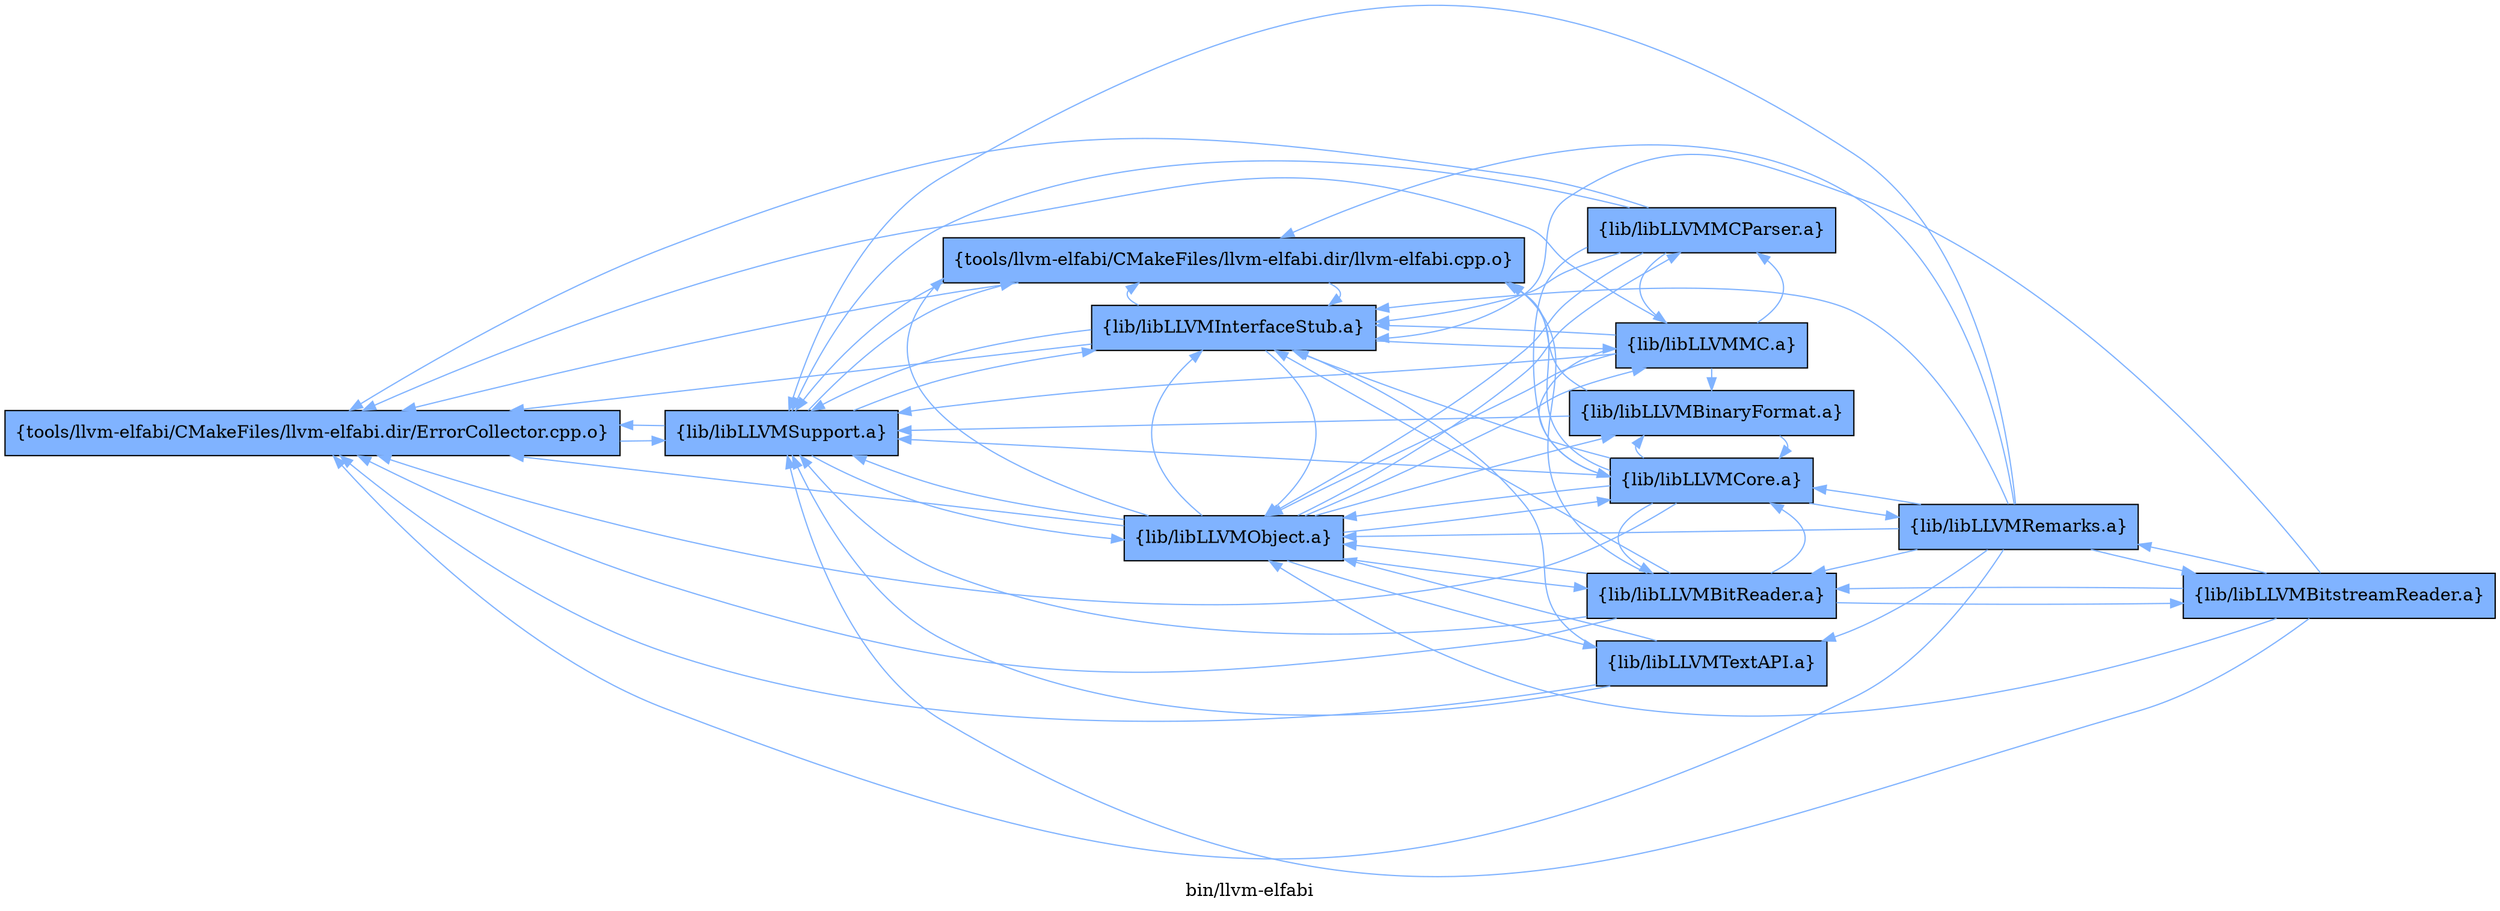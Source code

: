 digraph "bin/llvm-elfabi" {
	label="bin/llvm-elfabi";
	rankdir=LR;
	{ rank=same; Node0x5559d7de6798;  }
	{ rank=same; Node0x5559d7de61f8;  }
	{ rank=same; Node0x5559d7de66f8; Node0x5559d7de6bf8; Node0x5559d7de69c8;  }
	{ rank=same; Node0x5559d7de39f8; Node0x5559d7de3ef8; Node0x5559d7de7ff8; Node0x5559d7de7af8; Node0x5559d7de43f8; Node0x5559d7de5cf8;  }

	Node0x5559d7de6798 [shape=record,shape=box,group=1,style=filled,fillcolor="0.600000 0.5 1",label="{tools/llvm-elfabi/CMakeFiles/llvm-elfabi.dir/ErrorCollector.cpp.o}"];
	Node0x5559d7de6798 -> Node0x5559d7de61f8[color="0.600000 0.5 1"];
	Node0x5559d7de61f8 [shape=record,shape=box,group=1,style=filled,fillcolor="0.600000 0.5 1",label="{lib/libLLVMSupport.a}"];
	Node0x5559d7de61f8 -> Node0x5559d7de66f8[color="0.600000 0.5 1"];
	Node0x5559d7de61f8 -> Node0x5559d7de6bf8[color="0.600000 0.5 1"];
	Node0x5559d7de61f8 -> Node0x5559d7de6798[color="0.600000 0.5 1"];
	Node0x5559d7de61f8 -> Node0x5559d7de69c8[color="0.600000 0.5 1"];
	Node0x5559d7de69c8 [shape=record,shape=box,group=1,style=filled,fillcolor="0.600000 0.5 1",label="{tools/llvm-elfabi/CMakeFiles/llvm-elfabi.dir/llvm-elfabi.cpp.o}"];
	Node0x5559d7de69c8 -> Node0x5559d7de6798[color="0.600000 0.5 1"];
	Node0x5559d7de69c8 -> Node0x5559d7de6bf8[color="0.600000 0.5 1"];
	Node0x5559d7de69c8 -> Node0x5559d7de61f8[color="0.600000 0.5 1"];
	Node0x5559d7de6bf8 [shape=record,shape=box,group=1,style=filled,fillcolor="0.600000 0.5 1",label="{lib/libLLVMInterfaceStub.a}"];
	Node0x5559d7de6bf8 -> Node0x5559d7de6798[color="0.600000 0.5 1"];
	Node0x5559d7de6bf8 -> Node0x5559d7de69c8[color="0.600000 0.5 1"];
	Node0x5559d7de6bf8 -> Node0x5559d7de66f8[color="0.600000 0.5 1"];
	Node0x5559d7de6bf8 -> Node0x5559d7de61f8[color="0.600000 0.5 1"];
	Node0x5559d7de6bf8 -> Node0x5559d7de3ef8[color="0.600000 0.5 1"];
	Node0x5559d7de66f8 [shape=record,shape=box,group=1,style=filled,fillcolor="0.600000 0.5 1",label="{lib/libLLVMObject.a}"];
	Node0x5559d7de66f8 -> Node0x5559d7de69c8[color="0.600000 0.5 1"];
	Node0x5559d7de66f8 -> Node0x5559d7de6bf8[color="0.600000 0.5 1"];
	Node0x5559d7de66f8 -> Node0x5559d7de61f8[color="0.600000 0.5 1"];
	Node0x5559d7de66f8 -> Node0x5559d7de39f8[color="0.600000 0.5 1"];
	Node0x5559d7de66f8 -> Node0x5559d7de6798[color="0.600000 0.5 1"];
	Node0x5559d7de66f8 -> Node0x5559d7de3ef8[color="0.600000 0.5 1"];
	Node0x5559d7de66f8 -> Node0x5559d7de7ff8[color="0.600000 0.5 1"];
	Node0x5559d7de66f8 -> Node0x5559d7de7af8[color="0.600000 0.5 1"];
	Node0x5559d7de66f8 -> Node0x5559d7de43f8[color="0.600000 0.5 1"];
	Node0x5559d7de66f8 -> Node0x5559d7de5cf8[color="0.600000 0.5 1"];
	Node0x5559d7de3ef8 [shape=record,shape=box,group=1,style=filled,fillcolor="0.600000 0.5 1",label="{lib/libLLVMMC.a}"];
	Node0x5559d7de3ef8 -> Node0x5559d7de66f8[color="0.600000 0.5 1"];
	Node0x5559d7de3ef8 -> Node0x5559d7de61f8[color="0.600000 0.5 1"];
	Node0x5559d7de3ef8 -> Node0x5559d7de7af8[color="0.600000 0.5 1"];
	Node0x5559d7de3ef8 -> Node0x5559d7de6bf8[color="0.600000 0.5 1"];
	Node0x5559d7de3ef8 -> Node0x5559d7de43f8[color="0.600000 0.5 1"];
	Node0x5559d7de3ef8 -> Node0x5559d7de39f8[color="0.600000 0.5 1"];
	Node0x5559d7de3ef8 -> Node0x5559d7de6798[color="0.600000 0.5 1"];
	Node0x5559d7de39f8 [shape=record,shape=box,group=1,style=filled,fillcolor="0.600000 0.5 1",label="{lib/libLLVMBinaryFormat.a}"];
	Node0x5559d7de39f8 -> Node0x5559d7de7af8[color="0.600000 0.5 1"];
	Node0x5559d7de39f8 -> Node0x5559d7de69c8[color="0.600000 0.5 1"];
	Node0x5559d7de39f8 -> Node0x5559d7de61f8[color="0.600000 0.5 1"];
	Node0x5559d7de7ff8 [shape=record,shape=box,group=1,style=filled,fillcolor="0.600000 0.5 1",label="{lib/libLLVMBitReader.a}"];
	Node0x5559d7de7ff8 -> Node0x5559d7de6798[color="0.600000 0.5 1"];
	Node0x5559d7de7ff8 -> Node0x5559d7de69c8[color="0.600000 0.5 1"];
	Node0x5559d7de7ff8 -> Node0x5559d7de6bf8[color="0.600000 0.5 1"];
	Node0x5559d7de7ff8 -> Node0x5559d7de66f8[color="0.600000 0.5 1"];
	Node0x5559d7de7ff8 -> Node0x5559d7de61f8[color="0.600000 0.5 1"];
	Node0x5559d7de7ff8 -> Node0x5559d7de7af8[color="0.600000 0.5 1"];
	Node0x5559d7de7ff8 -> Node0x5559d7de70f8[color="0.600000 0.5 1"];
	Node0x5559d7de7af8 [shape=record,shape=box,group=1,style=filled,fillcolor="0.600000 0.5 1",label="{lib/libLLVMCore.a}"];
	Node0x5559d7de7af8 -> Node0x5559d7de66f8[color="0.600000 0.5 1"];
	Node0x5559d7de7af8 -> Node0x5559d7de61f8[color="0.600000 0.5 1"];
	Node0x5559d7de7af8 -> Node0x5559d7de7ff8[color="0.600000 0.5 1"];
	Node0x5559d7de7af8 -> Node0x5559d7de39f8[color="0.600000 0.5 1"];
	Node0x5559d7de7af8 -> Node0x5559d7de69c8[color="0.600000 0.5 1"];
	Node0x5559d7de7af8 -> Node0x5559d7de6798[color="0.600000 0.5 1"];
	Node0x5559d7de7af8 -> Node0x5559d7de6bf8[color="0.600000 0.5 1"];
	Node0x5559d7de7af8 -> Node0x5559d7de75f8[color="0.600000 0.5 1"];
	Node0x5559d7de43f8 [shape=record,shape=box,group=1,style=filled,fillcolor="0.600000 0.5 1",label="{lib/libLLVMMCParser.a}"];
	Node0x5559d7de43f8 -> Node0x5559d7de6798[color="0.600000 0.5 1"];
	Node0x5559d7de43f8 -> Node0x5559d7de6bf8[color="0.600000 0.5 1"];
	Node0x5559d7de43f8 -> Node0x5559d7de66f8[color="0.600000 0.5 1"];
	Node0x5559d7de43f8 -> Node0x5559d7de61f8[color="0.600000 0.5 1"];
	Node0x5559d7de43f8 -> Node0x5559d7de3ef8[color="0.600000 0.5 1"];
	Node0x5559d7de43f8 -> Node0x5559d7de7af8[color="0.600000 0.5 1"];
	Node0x5559d7de5cf8 [shape=record,shape=box,group=1,style=filled,fillcolor="0.600000 0.5 1",label="{lib/libLLVMTextAPI.a}"];
	Node0x5559d7de5cf8 -> Node0x5559d7de61f8[color="0.600000 0.5 1"];
	Node0x5559d7de5cf8 -> Node0x5559d7de6798[color="0.600000 0.5 1"];
	Node0x5559d7de5cf8 -> Node0x5559d7de6bf8[color="0.600000 0.5 1"];
	Node0x5559d7de5cf8 -> Node0x5559d7de66f8[color="0.600000 0.5 1"];
	Node0x5559d7de70f8 [shape=record,shape=box,group=1,style=filled,fillcolor="0.600000 0.5 1",label="{lib/libLLVMBitstreamReader.a}"];
	Node0x5559d7de70f8 -> Node0x5559d7de6bf8[color="0.600000 0.5 1"];
	Node0x5559d7de70f8 -> Node0x5559d7de66f8[color="0.600000 0.5 1"];
	Node0x5559d7de70f8 -> Node0x5559d7de61f8[color="0.600000 0.5 1"];
	Node0x5559d7de70f8 -> Node0x5559d7de7ff8[color="0.600000 0.5 1"];
	Node0x5559d7de70f8 -> Node0x5559d7de75f8[color="0.600000 0.5 1"];
	Node0x5559d7de75f8 [shape=record,shape=box,group=1,style=filled,fillcolor="0.600000 0.5 1",label="{lib/libLLVMRemarks.a}"];
	Node0x5559d7de75f8 -> Node0x5559d7de69c8[color="0.600000 0.5 1"];
	Node0x5559d7de75f8 -> Node0x5559d7de61f8[color="0.600000 0.5 1"];
	Node0x5559d7de75f8 -> Node0x5559d7de7ff8[color="0.600000 0.5 1"];
	Node0x5559d7de75f8 -> Node0x5559d7de6bf8[color="0.600000 0.5 1"];
	Node0x5559d7de75f8 -> Node0x5559d7de7af8[color="0.600000 0.5 1"];
	Node0x5559d7de75f8 -> Node0x5559d7de6798[color="0.600000 0.5 1"];
	Node0x5559d7de75f8 -> Node0x5559d7de66f8[color="0.600000 0.5 1"];
	Node0x5559d7de75f8 -> Node0x5559d7de70f8[color="0.600000 0.5 1"];
	Node0x5559d7de75f8 -> Node0x5559d7de5cf8[color="0.600000 0.5 1"];
}
